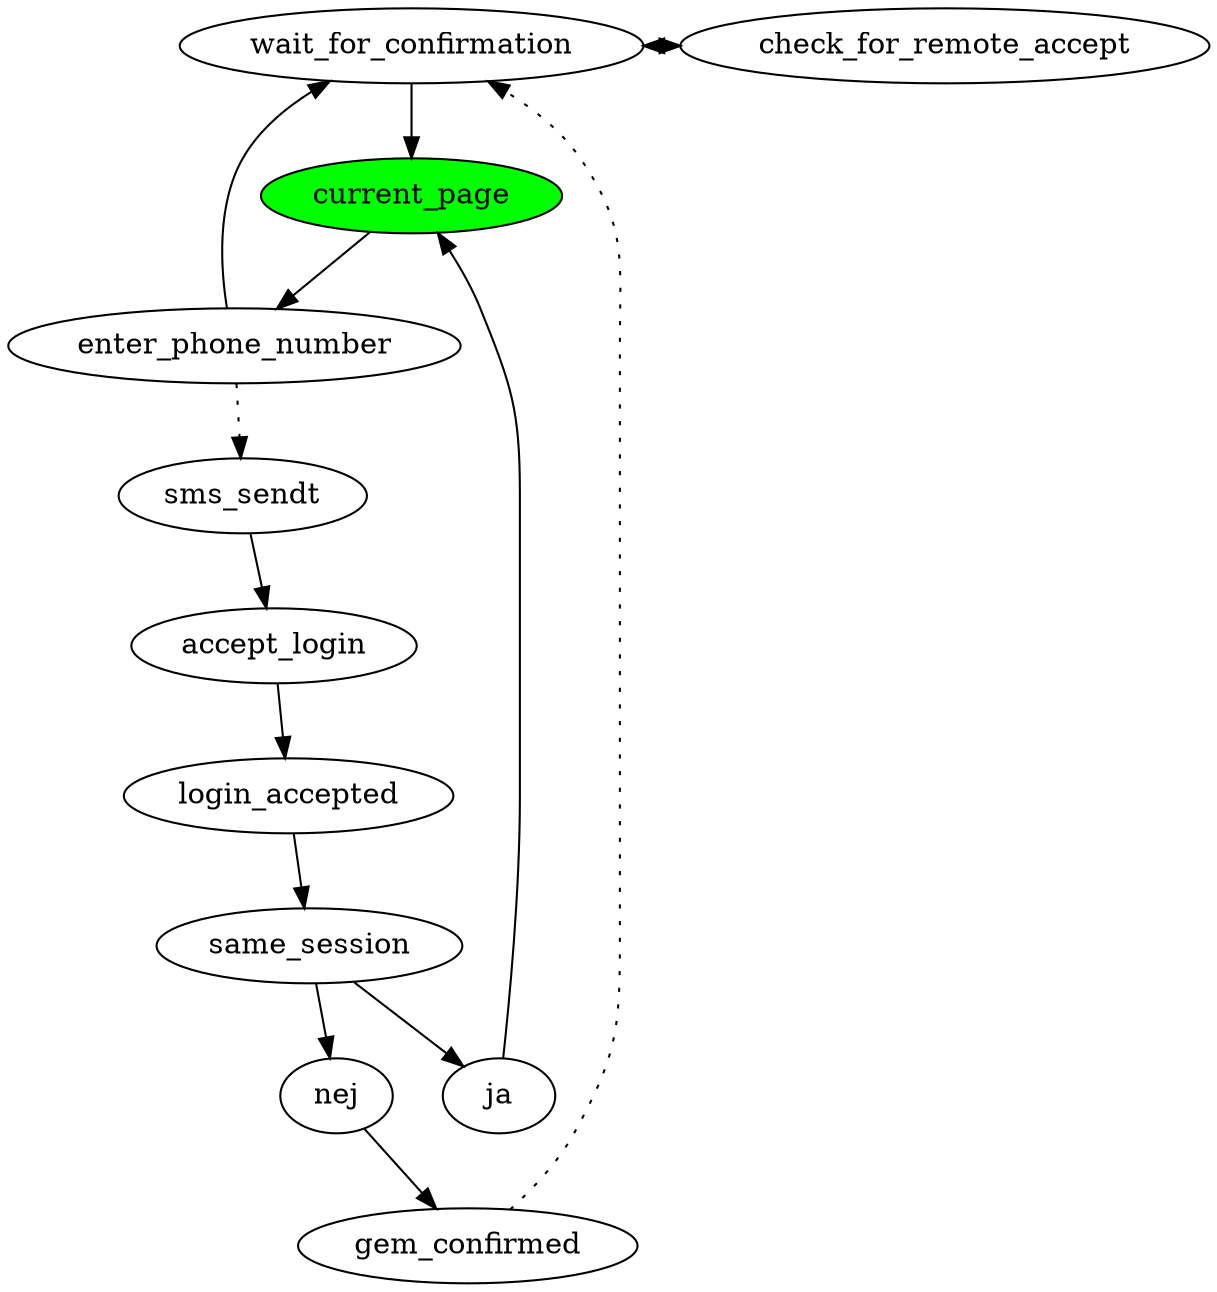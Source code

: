 digraph xxx {
  {
    rank = same;
    wait_for_confirmation; check_for_remote_accept;
/////////////////////////////////////////////////////////////////////////////////////
              wait_for_confirmation ->                                          /////
                    check_for_remote_accept [ dir=both ];                       /////
/////////////////////////////////////////////////////////////////////////////////////
  }
  current_page [ style=filled fillcolor=green ];
  current_page ->
        enter_phone_number ->
              wait_for_confirmation ->
                    current_page;
/////////////////////////////////////////////////////////////////////////////////////
        enter_phone_number ->                                                   /////
              sms_sendt [ style= dotted ];                                      /////
/////////////////////////////////////////////////////////////////////////////////////
  sms_sendt ->
        accept_login ->
              login_accepted->
                    same_session;
                    same_session -> {ja,nej};
                          ja ->
                                current_page;
                          nej ->
                                gem_confirmed;
/////////////////////////////////////////////////////////////////////////////////////
                                gem_confirmed ->                                /////
                                      wait_for_confirmation [ style=dotted ];   /////
/////////////////////////////////////////////////////////////////////////////////////
}
